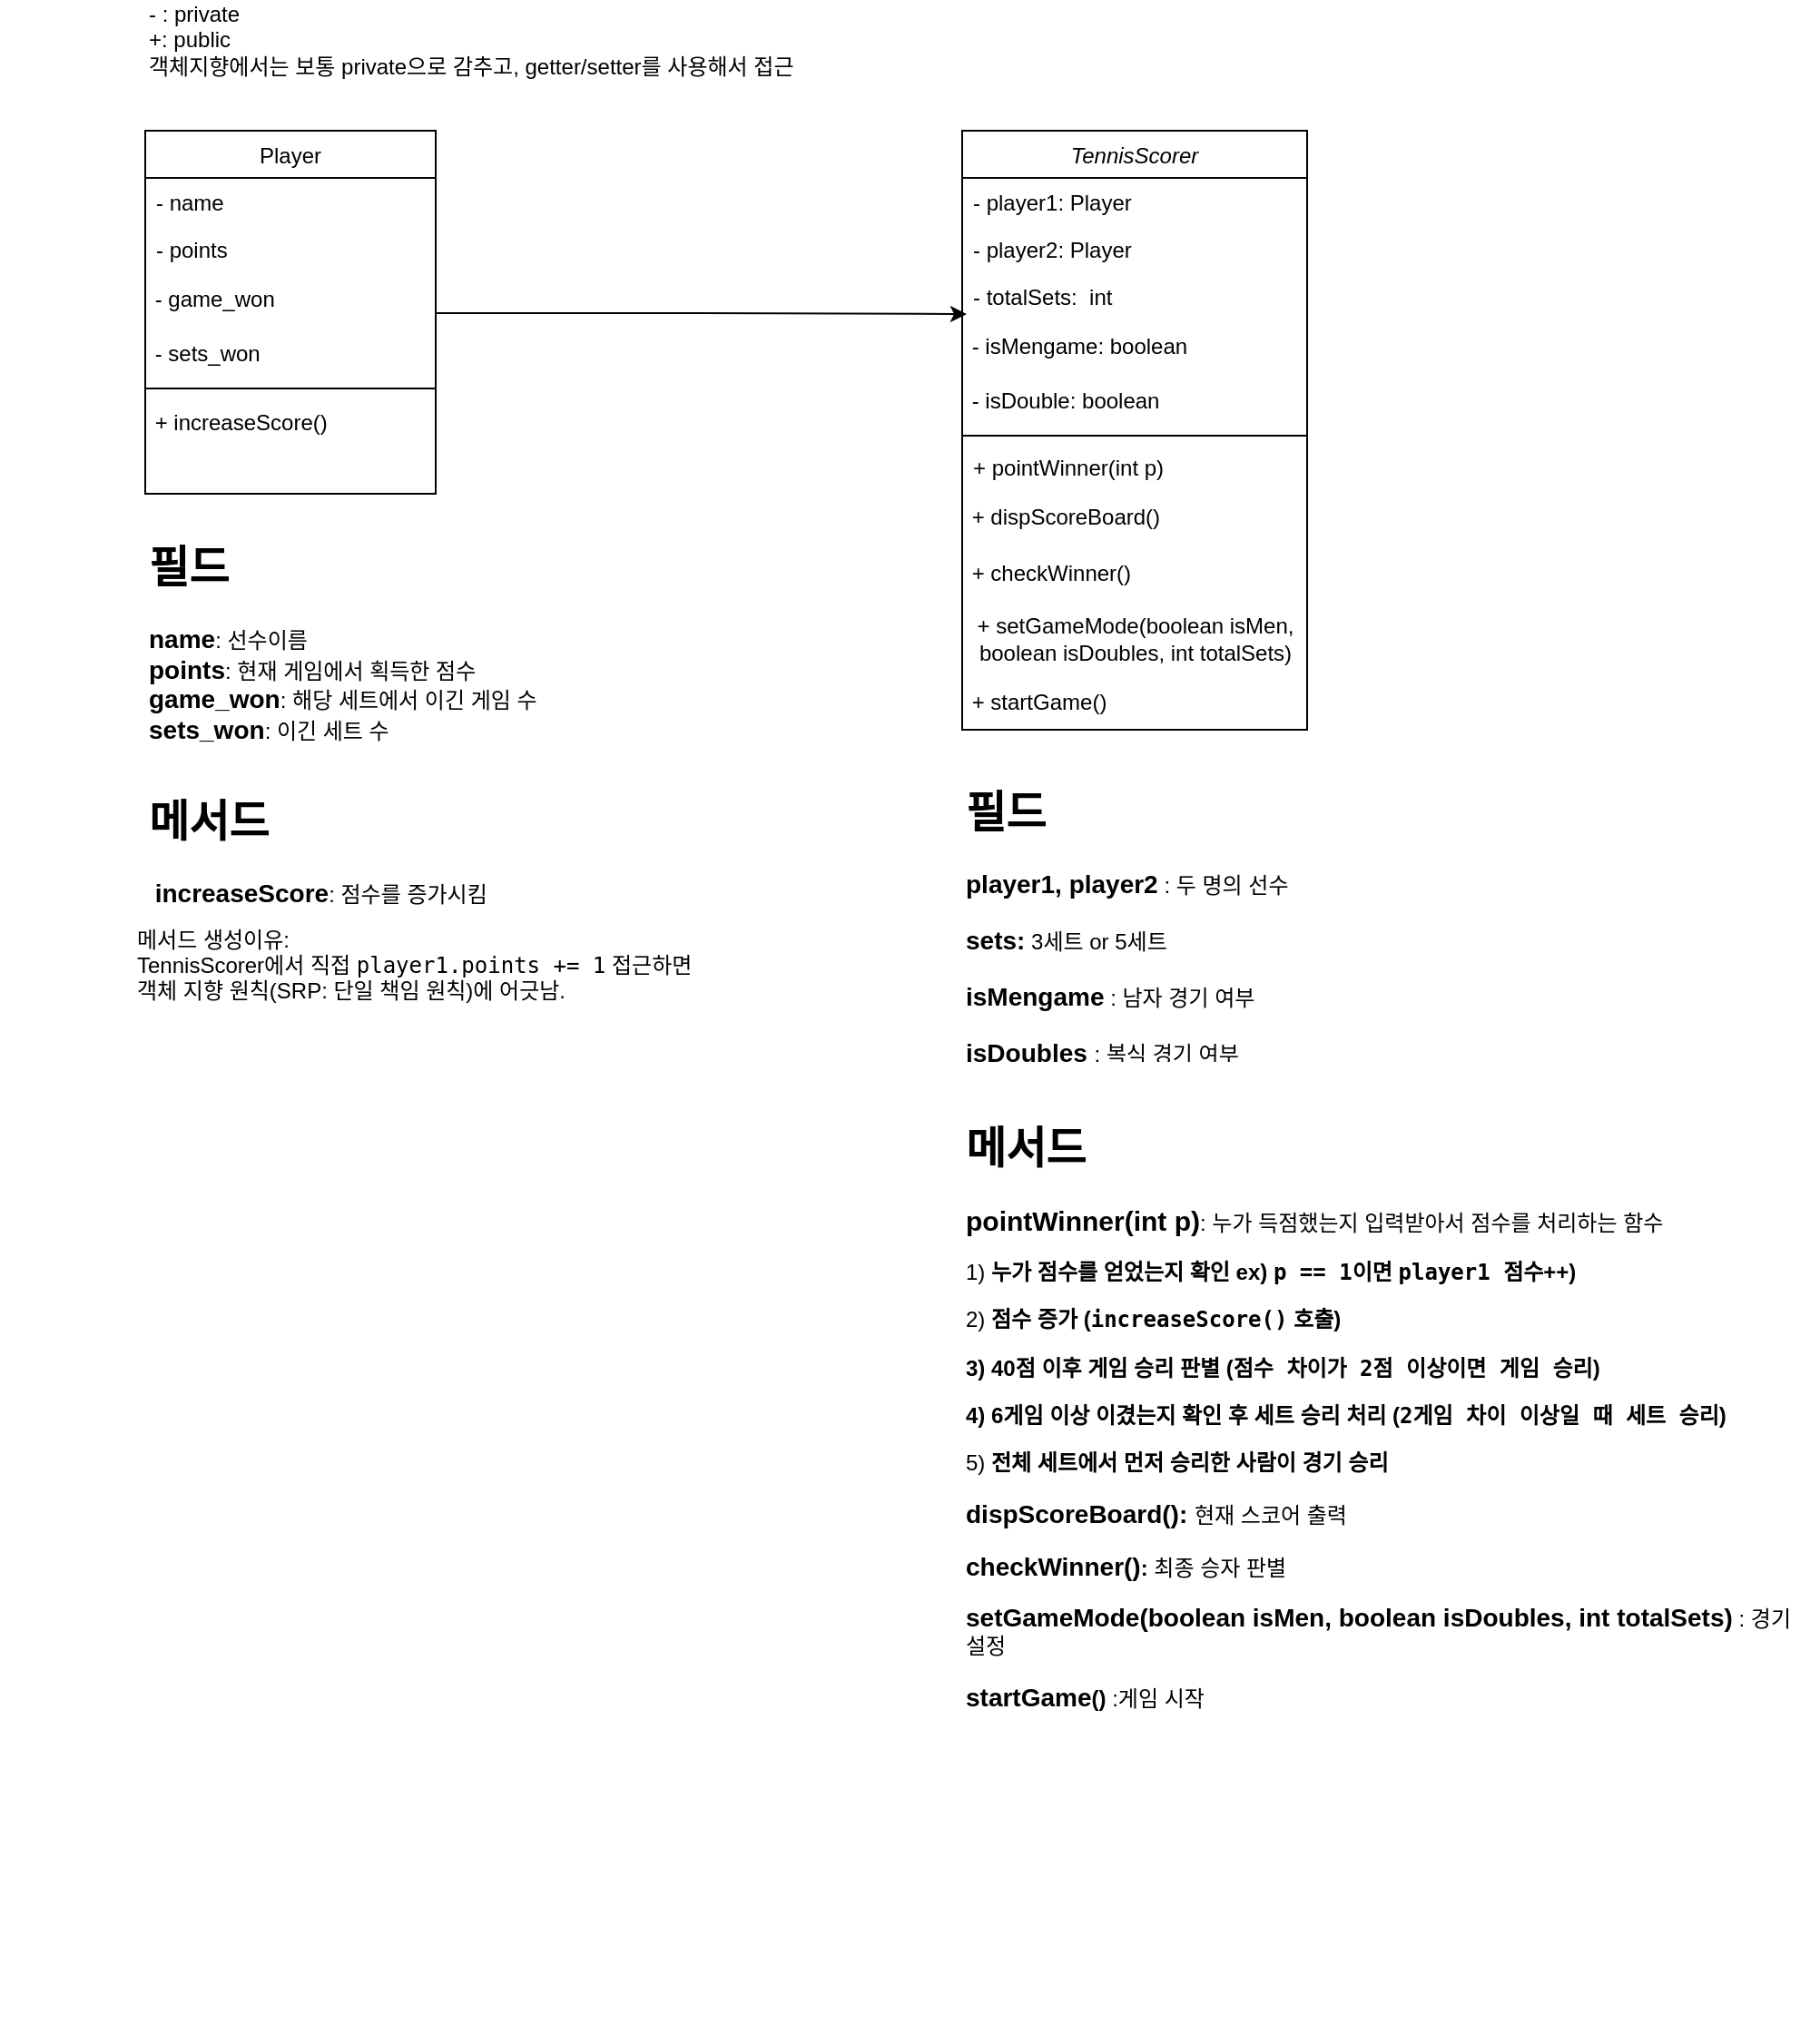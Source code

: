 <mxfile version="26.1.0">
  <diagram id="C5RBs43oDa-KdzZeNtuy" name="Page-1">
    <mxGraphModel dx="1434" dy="772" grid="1" gridSize="10" guides="1" tooltips="1" connect="1" arrows="1" fold="1" page="1" pageScale="1" pageWidth="827" pageHeight="1169" math="0" shadow="0">
      <root>
        <mxCell id="WIyWlLk6GJQsqaUBKTNV-0" />
        <mxCell id="WIyWlLk6GJQsqaUBKTNV-1" parent="WIyWlLk6GJQsqaUBKTNV-0" />
        <mxCell id="zkfFHV4jXpPFQw0GAbJ--0" value="TennisScorer" style="swimlane;fontStyle=2;align=center;verticalAlign=top;childLayout=stackLayout;horizontal=1;startSize=26;horizontalStack=0;resizeParent=1;resizeLast=0;collapsible=1;marginBottom=0;rounded=0;shadow=0;strokeWidth=1;" parent="WIyWlLk6GJQsqaUBKTNV-1" vertex="1">
          <mxGeometry x="610" y="110" width="190" height="330" as="geometry">
            <mxRectangle x="230" y="140" width="160" height="26" as="alternateBounds" />
          </mxGeometry>
        </mxCell>
        <mxCell id="zkfFHV4jXpPFQw0GAbJ--1" value="- player1: Player&#xa;" style="text;align=left;verticalAlign=top;spacingLeft=4;spacingRight=4;overflow=hidden;rotatable=0;points=[[0,0.5],[1,0.5]];portConstraint=eastwest;" parent="zkfFHV4jXpPFQw0GAbJ--0" vertex="1">
          <mxGeometry y="26" width="190" height="26" as="geometry" />
        </mxCell>
        <mxCell id="zkfFHV4jXpPFQw0GAbJ--2" value="- player2: Player" style="text;align=left;verticalAlign=top;spacingLeft=4;spacingRight=4;overflow=hidden;rotatable=0;points=[[0,0.5],[1,0.5]];portConstraint=eastwest;rounded=0;shadow=0;html=0;" parent="zkfFHV4jXpPFQw0GAbJ--0" vertex="1">
          <mxGeometry y="52" width="190" height="26" as="geometry" />
        </mxCell>
        <mxCell id="zkfFHV4jXpPFQw0GAbJ--3" value="- totalSets:  int" style="text;align=left;verticalAlign=top;spacingLeft=4;spacingRight=4;overflow=hidden;rotatable=0;points=[[0,0.5],[1,0.5]];portConstraint=eastwest;rounded=0;shadow=0;html=0;" parent="zkfFHV4jXpPFQw0GAbJ--0" vertex="1">
          <mxGeometry y="78" width="190" height="26" as="geometry" />
        </mxCell>
        <mxCell id="9entvRfIhwHZ93IwT0_b-27" value="&amp;nbsp;- isMengame: boolean" style="text;html=1;align=left;verticalAlign=middle;whiteSpace=wrap;rounded=0;" vertex="1" parent="zkfFHV4jXpPFQw0GAbJ--0">
          <mxGeometry y="104" width="190" height="30" as="geometry" />
        </mxCell>
        <mxCell id="9entvRfIhwHZ93IwT0_b-28" value="&amp;nbsp;- isDouble: boolean" style="text;html=1;align=left;verticalAlign=middle;whiteSpace=wrap;rounded=0;" vertex="1" parent="zkfFHV4jXpPFQw0GAbJ--0">
          <mxGeometry y="134" width="190" height="30" as="geometry" />
        </mxCell>
        <mxCell id="zkfFHV4jXpPFQw0GAbJ--4" value="" style="line;html=1;strokeWidth=1;align=left;verticalAlign=middle;spacingTop=-1;spacingLeft=3;spacingRight=3;rotatable=0;labelPosition=right;points=[];portConstraint=eastwest;" parent="zkfFHV4jXpPFQw0GAbJ--0" vertex="1">
          <mxGeometry y="164" width="190" height="8" as="geometry" />
        </mxCell>
        <mxCell id="zkfFHV4jXpPFQw0GAbJ--5" value="+ pointWinner(int p)" style="text;align=left;verticalAlign=top;spacingLeft=4;spacingRight=4;overflow=hidden;rotatable=0;points=[[0,0.5],[1,0.5]];portConstraint=eastwest;" parent="zkfFHV4jXpPFQw0GAbJ--0" vertex="1">
          <mxGeometry y="172" width="190" height="26" as="geometry" />
        </mxCell>
        <mxCell id="9entvRfIhwHZ93IwT0_b-3" value="&amp;nbsp;+ dispScoreBoard()" style="text;html=1;align=left;verticalAlign=middle;whiteSpace=wrap;rounded=0;" vertex="1" parent="zkfFHV4jXpPFQw0GAbJ--0">
          <mxGeometry y="198" width="190" height="30" as="geometry" />
        </mxCell>
        <mxCell id="9entvRfIhwHZ93IwT0_b-5" value="&amp;nbsp;+ checkWinner()" style="text;html=1;align=left;verticalAlign=middle;whiteSpace=wrap;rounded=0;" vertex="1" parent="zkfFHV4jXpPFQw0GAbJ--0">
          <mxGeometry y="228" width="190" height="32" as="geometry" />
        </mxCell>
        <mxCell id="9entvRfIhwHZ93IwT0_b-29" value="&amp;nbsp;+ setGameMode(boolean isMen,&amp;nbsp;&lt;div&gt;boolean isDoubles, int totalSets)&lt;/div&gt;" style="text;html=1;align=center;verticalAlign=middle;resizable=0;points=[];autosize=1;strokeColor=none;fillColor=none;" vertex="1" parent="zkfFHV4jXpPFQw0GAbJ--0">
          <mxGeometry y="260" width="190" height="40" as="geometry" />
        </mxCell>
        <mxCell id="9entvRfIhwHZ93IwT0_b-30" value="&amp;nbsp;+ startGame()" style="text;html=1;align=left;verticalAlign=middle;whiteSpace=wrap;rounded=0;" vertex="1" parent="zkfFHV4jXpPFQw0GAbJ--0">
          <mxGeometry y="300" width="190" height="30" as="geometry" />
        </mxCell>
        <mxCell id="zkfFHV4jXpPFQw0GAbJ--6" value="Player" style="swimlane;fontStyle=0;align=center;verticalAlign=top;childLayout=stackLayout;horizontal=1;startSize=26;horizontalStack=0;resizeParent=1;resizeLast=0;collapsible=1;marginBottom=0;rounded=0;shadow=0;strokeWidth=1;" parent="WIyWlLk6GJQsqaUBKTNV-1" vertex="1">
          <mxGeometry x="160" y="110" width="160" height="200" as="geometry">
            <mxRectangle x="130" y="380" width="160" height="26" as="alternateBounds" />
          </mxGeometry>
        </mxCell>
        <mxCell id="zkfFHV4jXpPFQw0GAbJ--7" value="- name" style="text;align=left;verticalAlign=top;spacingLeft=4;spacingRight=4;overflow=hidden;rotatable=0;points=[[0,0.5],[1,0.5]];portConstraint=eastwest;" parent="zkfFHV4jXpPFQw0GAbJ--6" vertex="1">
          <mxGeometry y="26" width="160" height="26" as="geometry" />
        </mxCell>
        <mxCell id="zkfFHV4jXpPFQw0GAbJ--8" value="- points" style="text;align=left;verticalAlign=top;spacingLeft=4;spacingRight=4;overflow=hidden;rotatable=0;points=[[0,0.5],[1,0.5]];portConstraint=eastwest;rounded=0;shadow=0;html=0;" parent="zkfFHV4jXpPFQw0GAbJ--6" vertex="1">
          <mxGeometry y="52" width="160" height="26" as="geometry" />
        </mxCell>
        <mxCell id="9entvRfIhwHZ93IwT0_b-6" value="&amp;nbsp;- game_won" style="text;html=1;align=left;verticalAlign=middle;whiteSpace=wrap;rounded=0;" vertex="1" parent="zkfFHV4jXpPFQw0GAbJ--6">
          <mxGeometry y="78" width="160" height="30" as="geometry" />
        </mxCell>
        <mxCell id="9entvRfIhwHZ93IwT0_b-7" value="&amp;nbsp;- sets_won" style="text;html=1;align=left;verticalAlign=middle;whiteSpace=wrap;rounded=0;" vertex="1" parent="zkfFHV4jXpPFQw0GAbJ--6">
          <mxGeometry y="108" width="160" height="30" as="geometry" />
        </mxCell>
        <mxCell id="zkfFHV4jXpPFQw0GAbJ--9" value="" style="line;html=1;strokeWidth=1;align=left;verticalAlign=middle;spacingTop=-1;spacingLeft=3;spacingRight=3;rotatable=0;labelPosition=right;points=[];portConstraint=eastwest;" parent="zkfFHV4jXpPFQw0GAbJ--6" vertex="1">
          <mxGeometry y="138" width="160" height="8" as="geometry" />
        </mxCell>
        <mxCell id="9entvRfIhwHZ93IwT0_b-19" value="&amp;nbsp;+ increaseScore()" style="text;html=1;align=left;verticalAlign=middle;whiteSpace=wrap;rounded=0;" vertex="1" parent="zkfFHV4jXpPFQw0GAbJ--6">
          <mxGeometry y="146" width="160" height="30" as="geometry" />
        </mxCell>
        <mxCell id="9entvRfIhwHZ93IwT0_b-11" style="edgeStyle=orthogonalEdgeStyle;rounded=0;orthogonalLoop=1;jettySize=auto;html=1;exitX=1;exitY=0.75;exitDx=0;exitDy=0;entryX=0.013;entryY=0.885;entryDx=0;entryDy=0;entryPerimeter=0;" edge="1" parent="WIyWlLk6GJQsqaUBKTNV-1" source="9entvRfIhwHZ93IwT0_b-6" target="zkfFHV4jXpPFQw0GAbJ--3">
          <mxGeometry relative="1" as="geometry" />
        </mxCell>
        <mxCell id="9entvRfIhwHZ93IwT0_b-16" value="- : private&lt;div&gt;+: public&lt;/div&gt;&lt;div&gt;객체지향에서는 보통 private으로 감추고, getter/setter를 사용해서 접근&lt;/div&gt;" style="text;html=1;align=left;verticalAlign=middle;whiteSpace=wrap;rounded=0;" vertex="1" parent="WIyWlLk6GJQsqaUBKTNV-1">
          <mxGeometry x="160" y="40" width="420" height="40" as="geometry" />
        </mxCell>
        <mxCell id="9entvRfIhwHZ93IwT0_b-21" value="&lt;h1 style=&quot;margin-top: 0px;&quot;&gt;필드&lt;/h1&gt;&lt;div&gt;&lt;b&gt;&lt;font style=&quot;font-size: 14px;&quot;&gt;name&lt;/font&gt;&lt;/b&gt;: 선수이름&lt;/div&gt;&lt;div&gt;&lt;b&gt;&lt;font style=&quot;font-size: 14px;&quot;&gt;points&lt;/font&gt;&lt;/b&gt;: 현재 게임에서 획득한 점수&lt;/div&gt;&lt;div&gt;&lt;b&gt;&lt;font style=&quot;font-size: 14px;&quot;&gt;game_won&lt;/font&gt;&lt;/b&gt;: 해당 세트에서 이긴 게임 수&lt;/div&gt;&lt;div&gt;&lt;b&gt;&lt;font style=&quot;font-size: 14px;&quot;&gt;sets_won&lt;/font&gt;&lt;/b&gt;: 이긴 세트 수&amp;nbsp;&lt;/div&gt;" style="text;html=1;whiteSpace=wrap;overflow=hidden;rounded=0;" vertex="1" parent="WIyWlLk6GJQsqaUBKTNV-1">
          <mxGeometry x="160" y="330" width="240" height="120" as="geometry" />
        </mxCell>
        <mxCell id="9entvRfIhwHZ93IwT0_b-22" value="&lt;h1 style=&quot;margin-top: 0px;&quot;&gt;메서드&lt;/h1&gt;&lt;p&gt;&amp;nbsp;&lt;span style=&quot;font-size: 14px;&quot;&gt;&lt;b&gt;increaseScore&lt;/b&gt;&lt;/span&gt;: 점수를 증가시킴&lt;/p&gt;&lt;p&gt;&lt;br&gt;&lt;/p&gt;" style="text;html=1;whiteSpace=wrap;overflow=hidden;rounded=0;" vertex="1" parent="WIyWlLk6GJQsqaUBKTNV-1">
          <mxGeometry x="160" y="470" width="220" height="70" as="geometry" />
        </mxCell>
        <mxCell id="9entvRfIhwHZ93IwT0_b-23" value="&lt;div style=&quot;line-height: 20%;&quot;&gt;&lt;p style=&quot;text-align: left;&quot;&gt;&lt;font&gt;&lt;span style=&quot;background-color: transparent; color: light-dark(rgb(0, 0, 0), rgb(255, 255, 255));&quot;&gt;메서드 생성이유:&lt;/span&gt;&lt;/font&gt;&lt;/p&gt;&lt;p style=&quot;text-align: left;&quot;&gt;&lt;font&gt;&lt;span style=&quot;background-color: transparent; color: light-dark(rgb(0, 0, 0), rgb(255, 255, 255));&quot;&gt;TennisScorer에서 직접&amp;nbsp;&lt;/span&gt;&lt;code style=&quot;background-color: transparent; color: light-dark(rgb(0, 0, 0), rgb(255, 255, 255));&quot; data-start=&quot;305&quot; data-end=&quot;326&quot;&gt;player1.points += 1&lt;/code&gt;&lt;span style=&quot;background-color: transparent; color: light-dark(rgb(0, 0, 0), rgb(255, 255, 255));&quot;&gt;&amp;nbsp;접근하면&amp;nbsp;&lt;/span&gt;&lt;/font&gt;&lt;/p&gt;&lt;div style=&quot;text-align: left;&quot;&gt;&lt;font&gt;객체 지향 원칙(SRP: 단일 책임 원칙)에 어긋남.&lt;/font&gt;&lt;/div&gt;&lt;/div&gt;" style="text;html=1;align=center;verticalAlign=middle;whiteSpace=wrap;rounded=0;" vertex="1" parent="WIyWlLk6GJQsqaUBKTNV-1">
          <mxGeometry x="80" y="545" width="460" height="40" as="geometry" />
        </mxCell>
        <mxCell id="9entvRfIhwHZ93IwT0_b-24" value="&lt;h1 style=&quot;margin-top: 0px;&quot;&gt;필드&lt;/h1&gt;&lt;div&gt;&lt;b&gt;&lt;font style=&quot;font-size: 14px;&quot;&gt;player1, player2&lt;/font&gt;&lt;/b&gt; : 두 명의 선수&amp;nbsp;&lt;/div&gt;&lt;div&gt;&lt;br&gt;&lt;/div&gt;&lt;div&gt;&lt;font style=&quot;font-size: 14px;&quot;&gt;&lt;b&gt;sets:&lt;/b&gt;&lt;/font&gt; 3세트 or 5세트&lt;/div&gt;&lt;div&gt;&lt;br&gt;&lt;/div&gt;&lt;div&gt;&lt;b&gt;&lt;font style=&quot;font-size: 14px;&quot;&gt;isMengame&lt;/font&gt;&lt;/b&gt; : 남자 경기 여부&lt;/div&gt;&lt;div&gt;&lt;br&gt;&lt;/div&gt;&lt;div&gt;&lt;b&gt;&lt;font style=&quot;font-size: 14px;&quot;&gt;isDoubles &lt;/font&gt;&lt;/b&gt;: 복식 경기 여부&lt;/div&gt;&lt;div&gt;&lt;br&gt;&lt;br&gt;&lt;/div&gt;" style="text;html=1;whiteSpace=wrap;overflow=hidden;rounded=0;" vertex="1" parent="WIyWlLk6GJQsqaUBKTNV-1">
          <mxGeometry x="610" y="465" width="200" height="155" as="geometry" />
        </mxCell>
        <mxCell id="9entvRfIhwHZ93IwT0_b-25" value="&lt;h1 style=&quot;margin-top: 0px;&quot;&gt;메서드&lt;/h1&gt;&lt;p&gt;&lt;font style=&quot;font-size: 15px;&quot;&gt;&lt;b&gt;pointWinner(int p)&lt;/b&gt;&lt;/font&gt;:&amp;nbsp;누가 득점했는지 입력받아서 점수를 처리하는 함수&lt;/p&gt;&lt;p&gt;&lt;span data-end=&quot;1710&quot; data-start=&quot;1662&quot;&gt;1)&amp;nbsp;&lt;/span&gt;&lt;strong data-end=&quot;1710&quot; data-start=&quot;1662&quot;&gt;누가 점수를 얻었는지 확인&amp;nbsp;&lt;/strong&gt;&lt;span style=&quot;background-color: transparent; color: light-dark(rgb(0, 0, 0), rgb(255, 255, 255));&quot; data-end=&quot;1710&quot; data-start=&quot;1662&quot;&gt;&lt;b&gt;ex)&amp;nbsp;&lt;/b&gt;&lt;code style=&quot;font-weight: bold;&quot; data-end=&quot;1688&quot; data-start=&quot;1680&quot;&gt;p == 1&lt;/code&gt;&lt;b&gt;이면 &lt;/b&gt;&lt;code style=&quot;font-weight: bold;&quot; data-end=&quot;1700&quot; data-start=&quot;1691&quot;&gt;player1&amp;nbsp;&lt;/code&gt;&lt;b&gt;점수++)&lt;/b&gt;&lt;/span&gt;&lt;/p&gt;&lt;p&gt;&lt;span style=&quot;background-color: transparent; color: light-dark(rgb(0, 0, 0), rgb(255, 255, 255));&quot; data-end=&quot;1749&quot; data-start=&quot;1717&quot;&gt;2)&amp;nbsp;&lt;/span&gt;&lt;strong style=&quot;background-color: transparent; color: light-dark(rgb(0, 0, 0), rgb(255, 255, 255));&quot; data-end=&quot;1749&quot; data-start=&quot;1717&quot;&gt;점수 증가 (&lt;code data-end=&quot;1743&quot; data-start=&quot;1726&quot;&gt;increaseScore()&lt;/code&gt; 호출)&lt;/strong&gt;&lt;/p&gt;&lt;p&gt;&lt;strong style=&quot;background-color: transparent; color: light-dark(rgb(0, 0, 0), rgb(255, 255, 255));&quot; data-end=&quot;1800&quot; data-start=&quot;1756&quot;&gt;3) 40점 이후 게임 승리 판별 (&lt;code data-end=&quot;1797&quot; data-start=&quot;1775&quot;&gt;점수 차이가 2점 이상이면 게임 승리&lt;/code&gt;)&lt;/strong&gt;&lt;/p&gt;&lt;p&gt;&lt;strong style=&quot;background-color: transparent; color: light-dark(rgb(0, 0, 0), rgb(255, 255, 255));&quot; data-end=&quot;1859&quot; data-start=&quot;1807&quot;&gt;4) 6게임 이상 이겼는지 확인 후 세트 승리 처리 (&lt;code data-end=&quot;1856&quot; data-start=&quot;1836&quot;&gt;2게임 차이 이상일 때 세트 승리&lt;/code&gt;)&lt;/strong&gt;&lt;br data-end=&quot;1803&quot; data-start=&quot;1800&quot;&gt;&lt;/p&gt;&lt;p&gt;&lt;span data-end=&quot;1894&quot; data-start=&quot;1866&quot;&gt;5)&amp;nbsp;&lt;/span&gt;&lt;strong data-end=&quot;1894&quot; data-start=&quot;1866&quot;&gt;전체 세트에서 먼저 승리한 사람이 경기 승리&lt;/strong&gt;&lt;/p&gt;&lt;p&gt;&lt;b&gt;&lt;font style=&quot;font-size: 14px;&quot;&gt;dispScoreBoard():&lt;/font&gt;&lt;/b&gt;&lt;font style=&quot;font-size: 14px;&quot;&gt; &lt;/font&gt;현재 스코어 출력&lt;/p&gt;&lt;p&gt;&lt;b&gt;&lt;font style=&quot;font-size: 14px;&quot;&gt;checkWinner()&lt;/font&gt;:&lt;/b&gt; 최종 승자 판별&lt;/p&gt;&lt;p&gt;&lt;span style=&quot;text-align: center; text-wrap-mode: nowrap;&quot;&gt;&lt;b&gt;&lt;font style=&quot;font-size: 14px;&quot;&gt;setGameMode(boolean isMen,&amp;nbsp;&lt;/font&gt;&lt;/b&gt;&lt;/span&gt;&lt;span style=&quot;text-align: center; text-wrap-mode: nowrap; background-color: transparent; color: light-dark(rgb(0, 0, 0), rgb(255, 255, 255));&quot;&gt;&lt;b&gt;&lt;font style=&quot;font-size: 14px;&quot;&gt;boolean isDoubles, int totalSets)&lt;/font&gt;&lt;/b&gt; : 경기 설정&lt;/span&gt;&lt;/p&gt;&lt;p&gt;&lt;span style=&quot;background-color: transparent; color: light-dark(rgb(0, 0, 0), rgb(255, 255, 255));&quot;&gt;&lt;font style=&quot;font-size: 14px;&quot;&gt;&lt;b&gt;startGame&lt;/b&gt;&lt;/font&gt;&lt;b&gt;()&lt;/b&gt;&lt;/span&gt;&amp;nbsp;:게임 시작&lt;/p&gt;" style="text;html=1;whiteSpace=wrap;overflow=hidden;rounded=0;spacing=2;" vertex="1" parent="WIyWlLk6GJQsqaUBKTNV-1">
          <mxGeometry x="610" y="650" width="466" height="510" as="geometry" />
        </mxCell>
      </root>
    </mxGraphModel>
  </diagram>
</mxfile>
